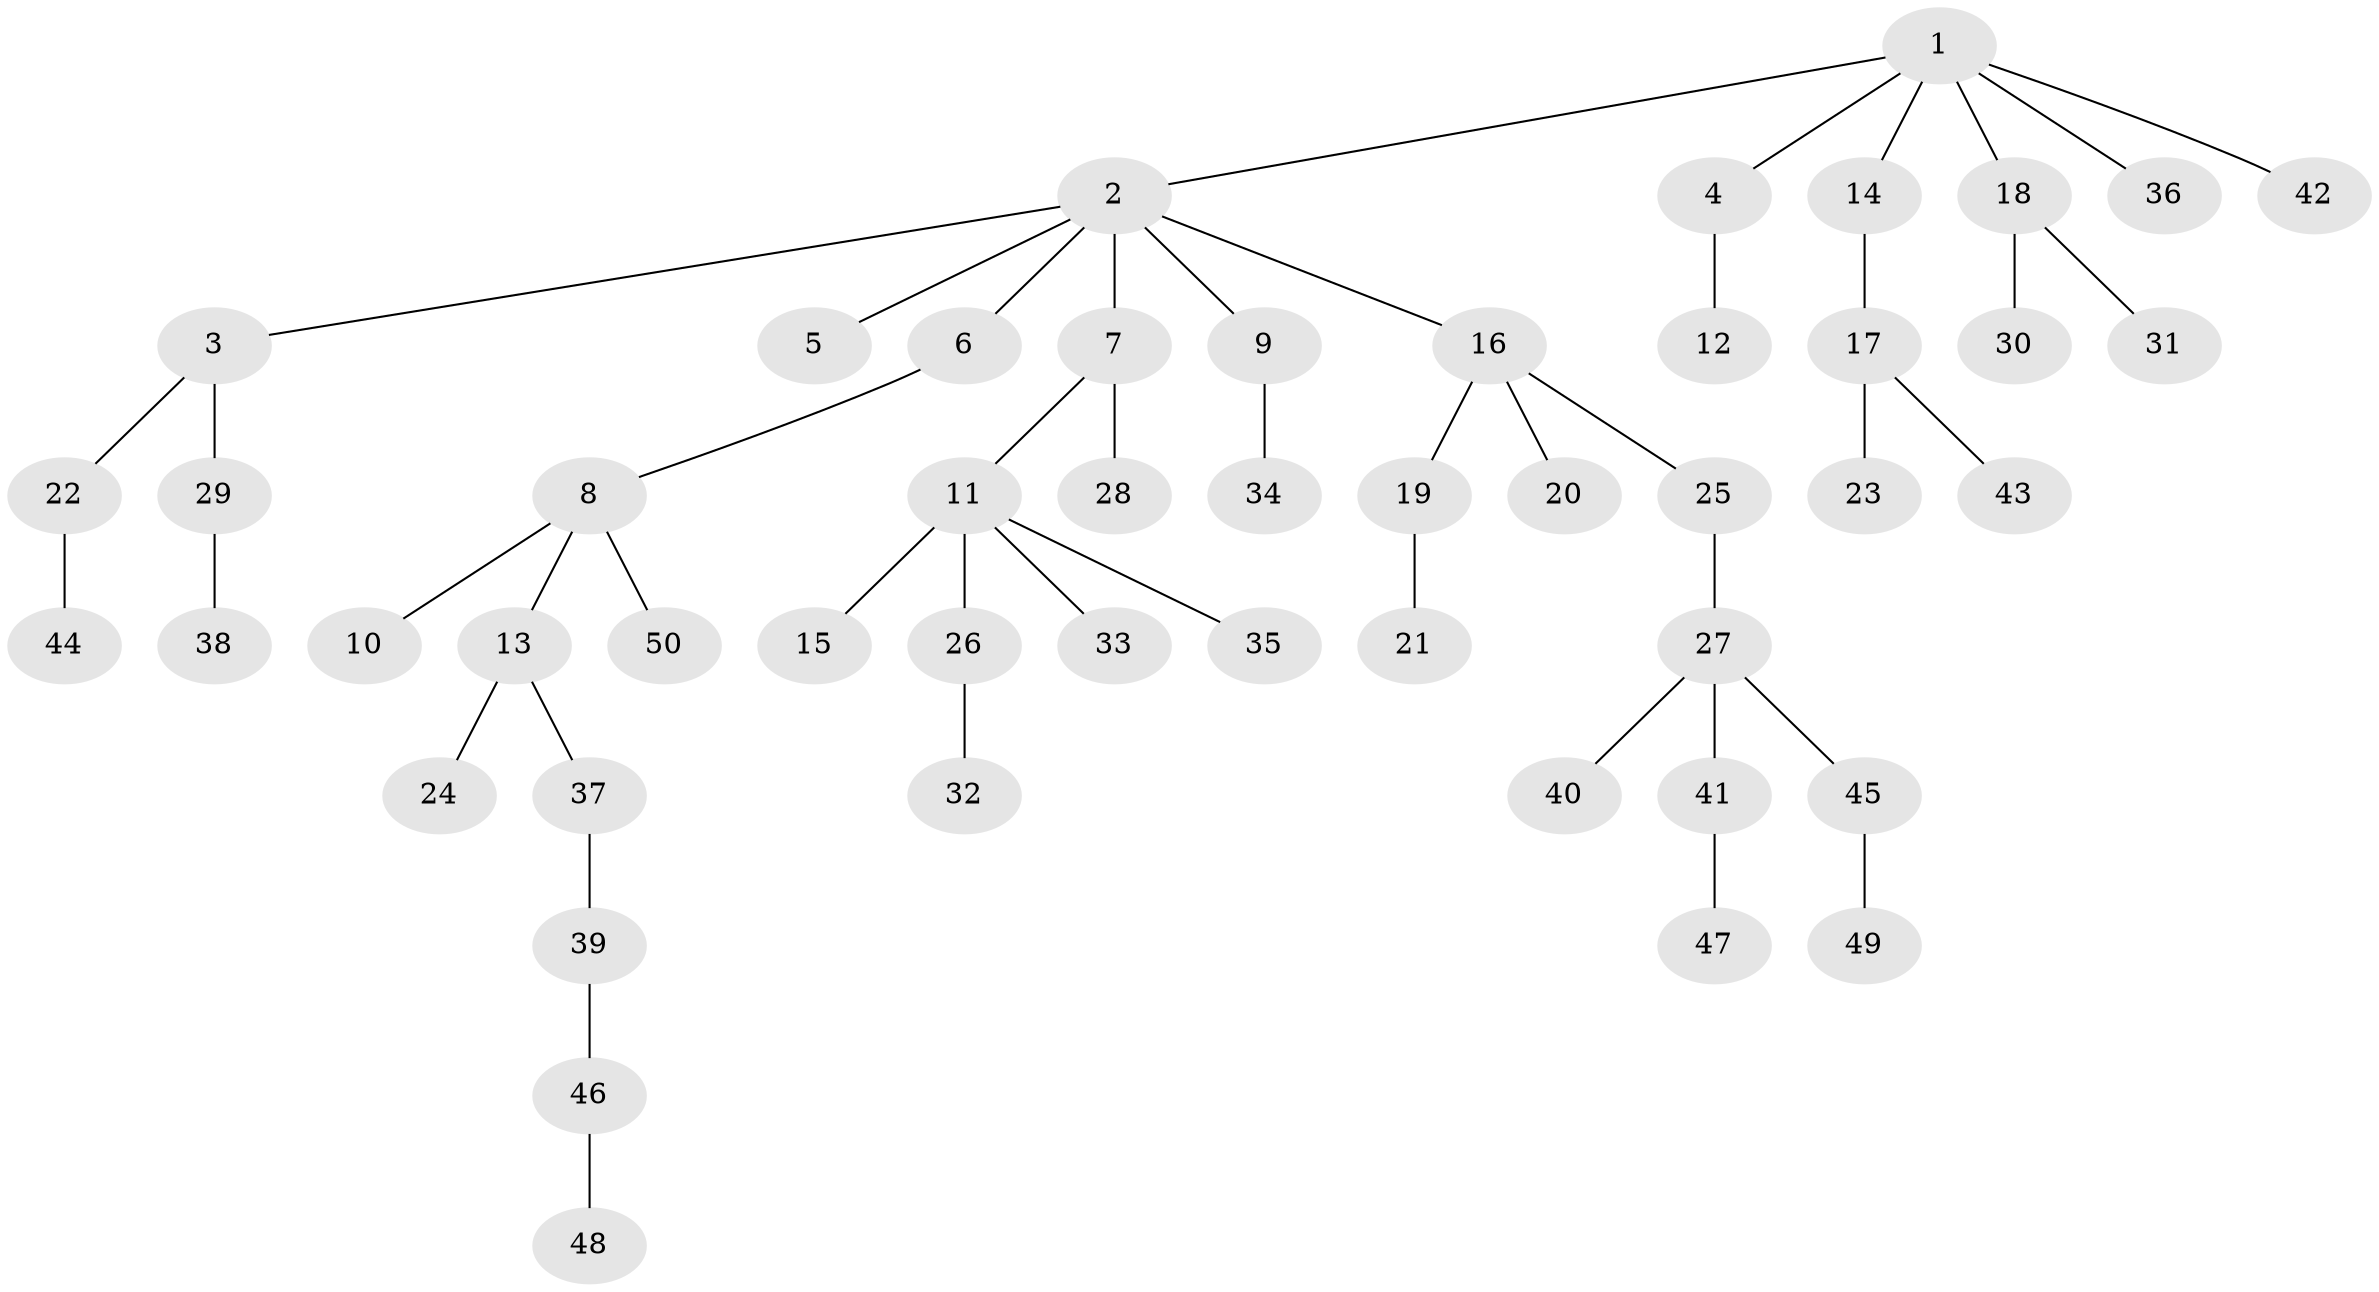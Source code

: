 // coarse degree distribution, {1: 0.6, 4: 0.08, 2: 0.28, 11: 0.04}
// Generated by graph-tools (version 1.1) at 2025/56/03/04/25 21:56:24]
// undirected, 50 vertices, 49 edges
graph export_dot {
graph [start="1"]
  node [color=gray90,style=filled];
  1;
  2;
  3;
  4;
  5;
  6;
  7;
  8;
  9;
  10;
  11;
  12;
  13;
  14;
  15;
  16;
  17;
  18;
  19;
  20;
  21;
  22;
  23;
  24;
  25;
  26;
  27;
  28;
  29;
  30;
  31;
  32;
  33;
  34;
  35;
  36;
  37;
  38;
  39;
  40;
  41;
  42;
  43;
  44;
  45;
  46;
  47;
  48;
  49;
  50;
  1 -- 2;
  1 -- 4;
  1 -- 14;
  1 -- 18;
  1 -- 36;
  1 -- 42;
  2 -- 3;
  2 -- 5;
  2 -- 6;
  2 -- 7;
  2 -- 9;
  2 -- 16;
  3 -- 22;
  3 -- 29;
  4 -- 12;
  6 -- 8;
  7 -- 11;
  7 -- 28;
  8 -- 10;
  8 -- 13;
  8 -- 50;
  9 -- 34;
  11 -- 15;
  11 -- 26;
  11 -- 33;
  11 -- 35;
  13 -- 24;
  13 -- 37;
  14 -- 17;
  16 -- 19;
  16 -- 20;
  16 -- 25;
  17 -- 23;
  17 -- 43;
  18 -- 30;
  18 -- 31;
  19 -- 21;
  22 -- 44;
  25 -- 27;
  26 -- 32;
  27 -- 40;
  27 -- 41;
  27 -- 45;
  29 -- 38;
  37 -- 39;
  39 -- 46;
  41 -- 47;
  45 -- 49;
  46 -- 48;
}
